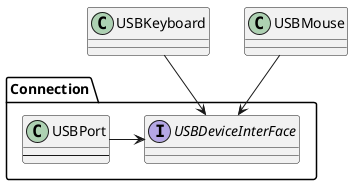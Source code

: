 @startuml

Package Connection {

  class USBPort {
  --
  }
  
  interface USBDeviceInterFace {

  }
}

class USBKeyboard {
  
}
class USBMouse {

}

USBPort -> USBDeviceInterFace
USBKeyboard --> USBDeviceInterFace
USBMouse --> USBDeviceInterFace

@enduml